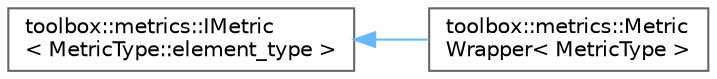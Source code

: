 digraph "Graphical Class Hierarchy"
{
 // LATEX_PDF_SIZE
  bgcolor="transparent";
  edge [fontname=Helvetica,fontsize=10,labelfontname=Helvetica,labelfontsize=10];
  node [fontname=Helvetica,fontsize=10,shape=box,height=0.2,width=0.4];
  rankdir="LR";
  Node0 [id="Node000000",label="toolbox::metrics::IMetric\l\< MetricType::element_type \>",height=0.2,width=0.4,color="grey40", fillcolor="white", style="filled",URL="$classtoolbox_1_1metrics_1_1_i_metric.html",tooltip=" "];
  Node0 -> Node1 [id="edge100_Node000000_Node000001",dir="back",color="steelblue1",style="solid",tooltip=" "];
  Node1 [id="Node000001",label="toolbox::metrics::Metric\lWrapper\< MetricType \>",height=0.2,width=0.4,color="grey40", fillcolor="white", style="filled",URL="$classtoolbox_1_1metrics_1_1_metric_wrapper.html",tooltip=" "];
}
